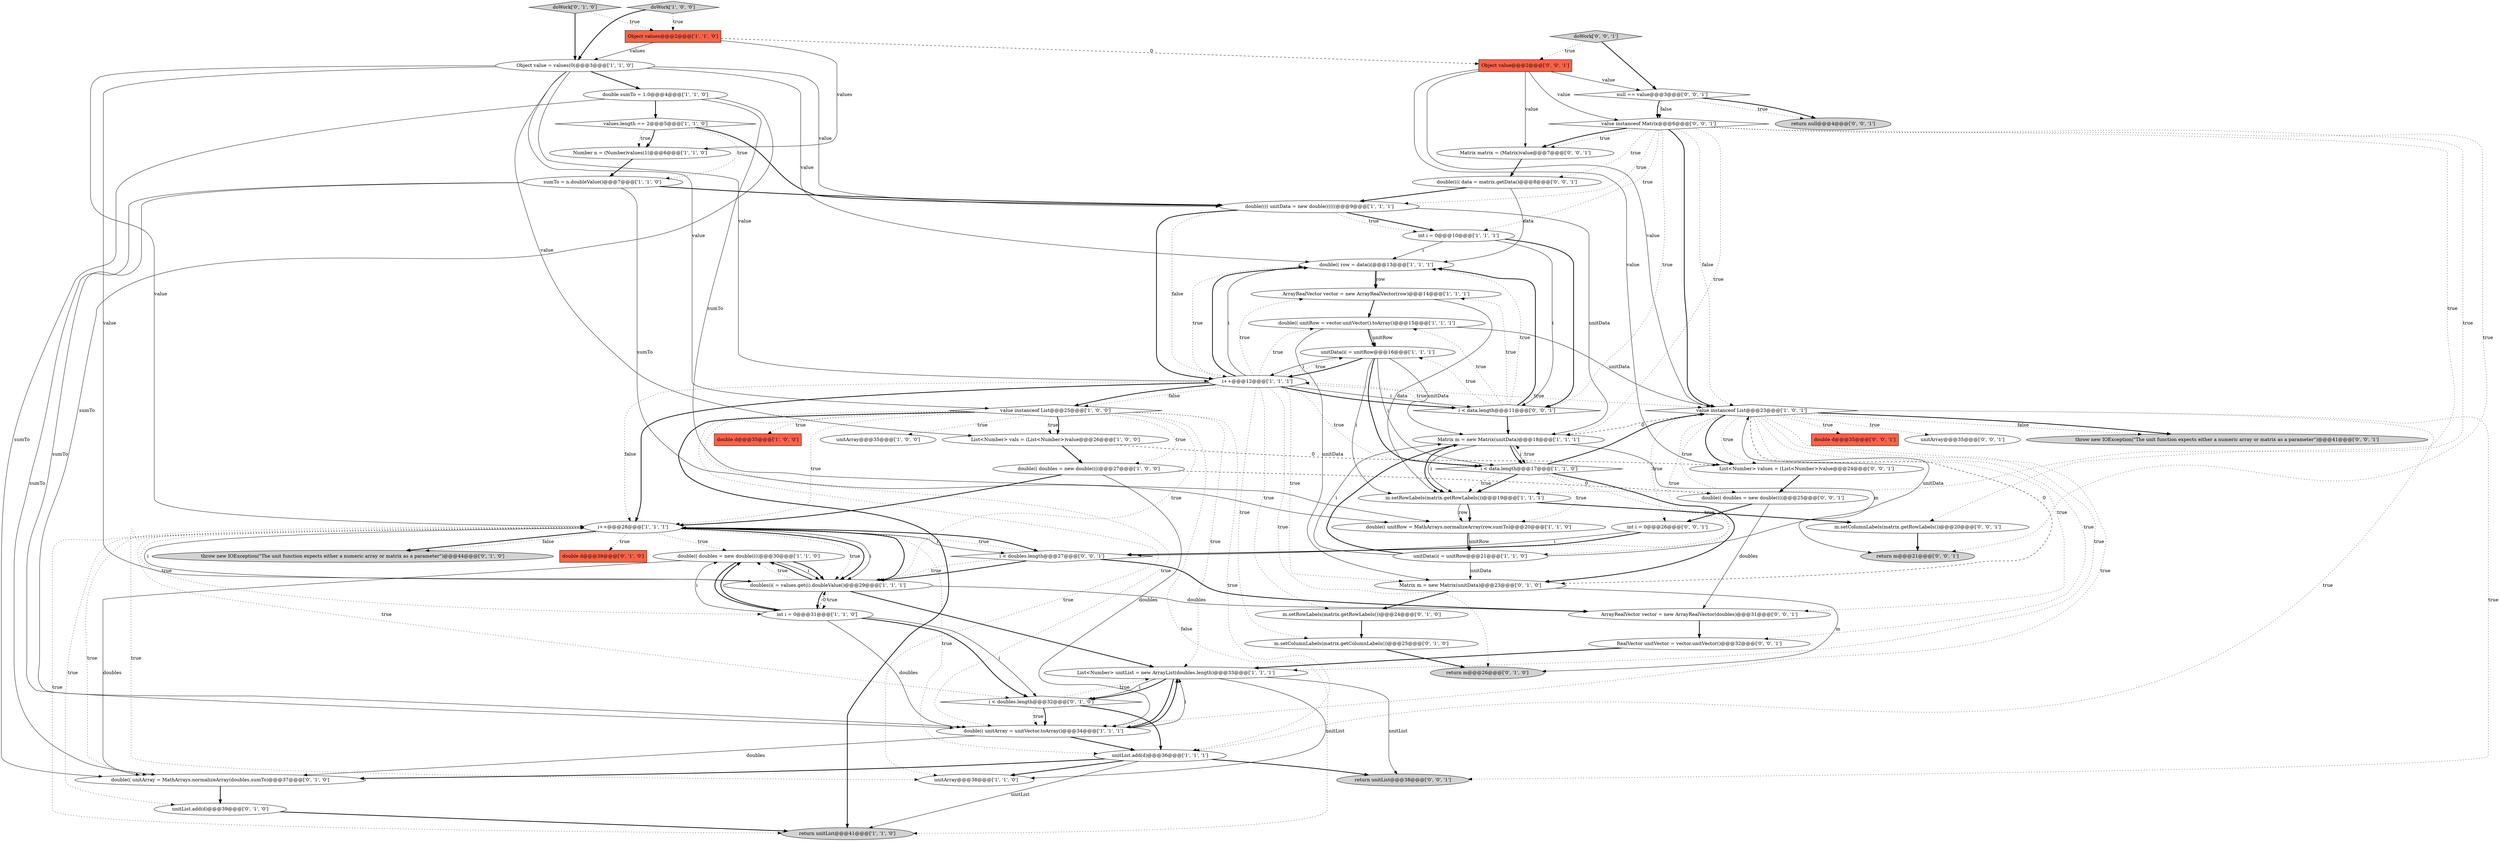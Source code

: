 digraph {
15 [style = filled, label = "i++@@@28@@@['1', '1', '1']", fillcolor = white, shape = ellipse image = "AAA0AAABBB1BBB"];
52 [style = filled, label = "null == value@@@3@@@['0', '0', '1']", fillcolor = white, shape = diamond image = "AAA0AAABBB3BBB"];
11 [style = filled, label = "sumTo = n.doubleValue()@@@7@@@['1', '1', '0']", fillcolor = white, shape = ellipse image = "AAA0AAABBB1BBB"];
24 [style = filled, label = "double(( doubles = new double((((@@@30@@@['1', '1', '0']", fillcolor = white, shape = ellipse image = "AAA0AAABBB1BBB"];
0 [style = filled, label = "double(( row = data(i(@@@13@@@['1', '1', '1']", fillcolor = white, shape = ellipse image = "AAA0AAABBB1BBB"];
8 [style = filled, label = "m.setRowLabels(matrix.getRowLabels())@@@19@@@['1', '1', '1']", fillcolor = white, shape = ellipse image = "AAA0AAABBB1BBB"];
23 [style = filled, label = "double(((( unitData = new double((((((@@@9@@@['1', '1', '1']", fillcolor = white, shape = ellipse image = "AAA0AAABBB1BBB"];
62 [style = filled, label = "Matrix matrix = (Matrix)value@@@7@@@['0', '0', '1']", fillcolor = white, shape = ellipse image = "AAA0AAABBB3BBB"];
5 [style = filled, label = "value instanceof List@@@23@@@['1', '0', '1']", fillcolor = white, shape = diamond image = "AAA0AAABBB1BBB"];
4 [style = filled, label = "value instanceof List@@@25@@@['1', '0', '0']", fillcolor = white, shape = diamond image = "AAA0AAABBB1BBB"];
37 [style = filled, label = "return m@@@26@@@['0', '1', '0']", fillcolor = lightgray, shape = ellipse image = "AAA1AAABBB2BBB"];
46 [style = filled, label = "RealVector unitVector = vector.unitVector()@@@32@@@['0', '0', '1']", fillcolor = white, shape = ellipse image = "AAA0AAABBB3BBB"];
28 [style = filled, label = "double d@@@35@@@['1', '0', '0']", fillcolor = tomato, shape = box image = "AAA0AAABBB1BBB"];
9 [style = filled, label = "values.length == 2@@@5@@@['1', '1', '0']", fillcolor = white, shape = diamond image = "AAA0AAABBB1BBB"];
51 [style = filled, label = "i < data.length@@@11@@@['0', '0', '1']", fillcolor = white, shape = diamond image = "AAA0AAABBB3BBB"];
41 [style = filled, label = "throw new IOException(\"The unit function expects either a numeric array or matrix as a parameter\")@@@44@@@['0', '1', '0']", fillcolor = lightgray, shape = ellipse image = "AAA0AAABBB2BBB"];
25 [style = filled, label = "ArrayRealVector vector = new ArrayRealVector(row)@@@14@@@['1', '1', '1']", fillcolor = white, shape = ellipse image = "AAA0AAABBB1BBB"];
31 [style = filled, label = "double(( doubles = new double((((@@@27@@@['1', '0', '0']", fillcolor = white, shape = ellipse image = "AAA0AAABBB1BBB"];
40 [style = filled, label = "doWork['0', '1', '0']", fillcolor = lightgray, shape = diamond image = "AAA0AAABBB2BBB"];
57 [style = filled, label = "int i = 0@@@26@@@['0', '0', '1']", fillcolor = white, shape = ellipse image = "AAA0AAABBB3BBB"];
26 [style = filled, label = "Object value = values(0(@@@3@@@['1', '1', '0']", fillcolor = white, shape = ellipse image = "AAA0AAABBB1BBB"];
39 [style = filled, label = "Matrix m = new Matrix(unitData)@@@23@@@['0', '1', '0']", fillcolor = white, shape = ellipse image = "AAA1AAABBB2BBB"];
16 [style = filled, label = "int i = 0@@@10@@@['1', '1', '1']", fillcolor = white, shape = ellipse image = "AAA0AAABBB1BBB"];
36 [style = filled, label = "m.setRowLabels(matrix.getRowLabels())@@@24@@@['0', '1', '0']", fillcolor = white, shape = ellipse image = "AAA1AAABBB2BBB"];
44 [style = filled, label = "double(((( data = matrix.getData()@@@8@@@['0', '0', '1']", fillcolor = white, shape = ellipse image = "AAA0AAABBB3BBB"];
48 [style = filled, label = "i < doubles.length@@@27@@@['0', '0', '1']", fillcolor = white, shape = diamond image = "AAA0AAABBB3BBB"];
59 [style = filled, label = "double(( doubles = new double((((@@@25@@@['0', '0', '1']", fillcolor = white, shape = ellipse image = "AAA0AAABBB3BBB"];
34 [style = filled, label = "m.setColumnLabels(matrix.getColumnLabels())@@@25@@@['0', '1', '0']", fillcolor = white, shape = ellipse image = "AAA1AAABBB2BBB"];
42 [style = filled, label = "i < doubles.length@@@32@@@['0', '1', '0']", fillcolor = white, shape = diamond image = "AAA0AAABBB2BBB"];
12 [style = filled, label = "i++@@@12@@@['1', '1', '1']", fillcolor = white, shape = ellipse image = "AAA0AAABBB1BBB"];
14 [style = filled, label = "unitData(i( = unitRow@@@16@@@['1', '1', '1']", fillcolor = white, shape = ellipse image = "AAA0AAABBB1BBB"];
22 [style = filled, label = "unitData(i( = unitRow@@@21@@@['1', '1', '0']", fillcolor = white, shape = ellipse image = "AAA0AAABBB1BBB"];
56 [style = filled, label = "ArrayRealVector vector = new ArrayRealVector(doubles)@@@31@@@['0', '0', '1']", fillcolor = white, shape = ellipse image = "AAA0AAABBB3BBB"];
49 [style = filled, label = "return unitList@@@38@@@['0', '0', '1']", fillcolor = lightgray, shape = ellipse image = "AAA0AAABBB3BBB"];
53 [style = filled, label = "double d@@@35@@@['0', '0', '1']", fillcolor = tomato, shape = box image = "AAA0AAABBB3BBB"];
33 [style = filled, label = "double sumTo = 1.0@@@4@@@['1', '1', '0']", fillcolor = white, shape = ellipse image = "AAA0AAABBB1BBB"];
60 [style = filled, label = "doWork['0', '0', '1']", fillcolor = lightgray, shape = diamond image = "AAA0AAABBB3BBB"];
18 [style = filled, label = "doubles(i( = values.get(i).doubleValue()@@@29@@@['1', '1', '1']", fillcolor = white, shape = ellipse image = "AAA0AAABBB1BBB"];
1 [style = filled, label = "double(( unitArray = unitVector.toArray()@@@34@@@['1', '1', '1']", fillcolor = white, shape = ellipse image = "AAA0AAABBB1BBB"];
63 [style = filled, label = "return m@@@21@@@['0', '0', '1']", fillcolor = lightgray, shape = ellipse image = "AAA0AAABBB3BBB"];
54 [style = filled, label = "List<Number> values = (List<Number>)value@@@24@@@['0', '0', '1']", fillcolor = white, shape = ellipse image = "AAA0AAABBB3BBB"];
58 [style = filled, label = "m.setColumnLabels(matrix.getRowLabels())@@@20@@@['0', '0', '1']", fillcolor = white, shape = ellipse image = "AAA0AAABBB3BBB"];
61 [style = filled, label = "value instanceof Matrix@@@6@@@['0', '0', '1']", fillcolor = white, shape = diamond image = "AAA0AAABBB3BBB"];
3 [style = filled, label = "unitArray@@@38@@@['1', '1', '0']", fillcolor = white, shape = ellipse image = "AAA0AAABBB1BBB"];
50 [style = filled, label = "return null@@@4@@@['0', '0', '1']", fillcolor = lightgray, shape = ellipse image = "AAA0AAABBB3BBB"];
47 [style = filled, label = "unitArray@@@35@@@['0', '0', '1']", fillcolor = white, shape = ellipse image = "AAA0AAABBB3BBB"];
21 [style = filled, label = "i < data.length@@@17@@@['1', '1', '0']", fillcolor = white, shape = diamond image = "AAA0AAABBB1BBB"];
20 [style = filled, label = "double(( unitRow = vector.unitVector().toArray()@@@15@@@['1', '1', '1']", fillcolor = white, shape = ellipse image = "AAA0AAABBB1BBB"];
10 [style = filled, label = "unitList.add(d)@@@36@@@['1', '1', '1']", fillcolor = white, shape = ellipse image = "AAA0AAABBB1BBB"];
27 [style = filled, label = "List<Number> vals = (List<Number>)value@@@26@@@['1', '0', '0']", fillcolor = white, shape = ellipse image = "AAA0AAABBB1BBB"];
29 [style = filled, label = "return unitList@@@41@@@['1', '1', '0']", fillcolor = lightgray, shape = ellipse image = "AAA0AAABBB1BBB"];
38 [style = filled, label = "double d@@@38@@@['0', '1', '0']", fillcolor = tomato, shape = box image = "AAA0AAABBB2BBB"];
19 [style = filled, label = "int i = 0@@@31@@@['1', '1', '0']", fillcolor = white, shape = ellipse image = "AAA0AAABBB1BBB"];
35 [style = filled, label = "double(( unitArray = MathArrays.normalizeArray(doubles,sumTo)@@@37@@@['0', '1', '0']", fillcolor = white, shape = ellipse image = "AAA0AAABBB2BBB"];
6 [style = filled, label = "List<Number> unitList = new ArrayList(doubles.length)@@@33@@@['1', '1', '1']", fillcolor = white, shape = ellipse image = "AAA0AAABBB1BBB"];
43 [style = filled, label = "unitList.add(d)@@@39@@@['0', '1', '0']", fillcolor = white, shape = ellipse image = "AAA0AAABBB2BBB"];
7 [style = filled, label = "Object values@@@2@@@['1', '1', '0']", fillcolor = tomato, shape = box image = "AAA0AAABBB1BBB"];
55 [style = filled, label = "throw new IOException(\"The unit function expects either a numeric array or matrix as a parameter\")@@@41@@@['0', '0', '1']", fillcolor = lightgray, shape = ellipse image = "AAA0AAABBB3BBB"];
2 [style = filled, label = "double(( unitRow = MathArrays.normalizeArray(row,sumTo)@@@20@@@['1', '1', '0']", fillcolor = white, shape = ellipse image = "AAA0AAABBB1BBB"];
30 [style = filled, label = "doWork['1', '0', '0']", fillcolor = lightgray, shape = diamond image = "AAA0AAABBB1BBB"];
32 [style = filled, label = "Matrix m = new Matrix(unitData)@@@18@@@['1', '1', '1']", fillcolor = white, shape = ellipse image = "AAA0AAABBB1BBB"];
17 [style = filled, label = "unitArray@@@35@@@['1', '0', '0']", fillcolor = white, shape = ellipse image = "AAA0AAABBB1BBB"];
13 [style = filled, label = "Number n = (Number)values(1(@@@6@@@['1', '1', '0']", fillcolor = white, shape = ellipse image = "AAA0AAABBB1BBB"];
45 [style = filled, label = "Object value@@@2@@@['0', '0', '1']", fillcolor = tomato, shape = box image = "AAA0AAABBB3BBB"];
12->25 [style = dotted, label="true"];
5->39 [style = dashed, label="0"];
15->38 [style = dotted, label="true"];
44->23 [style = bold, label=""];
61->51 [style = dotted, label="true"];
61->44 [style = dotted, label="true"];
42->1 [style = bold, label=""];
9->13 [style = dotted, label="true"];
15->18 [style = dotted, label="true"];
48->15 [style = dotted, label="true"];
21->22 [style = dotted, label="true"];
23->16 [style = bold, label=""];
12->15 [style = dotted, label="false"];
22->32 [style = solid, label="i"];
21->39 [style = bold, label=""];
10->49 [style = bold, label=""];
4->17 [style = dotted, label="true"];
0->25 [style = bold, label=""];
5->54 [style = bold, label=""];
57->48 [style = solid, label="i"];
5->54 [style = dotted, label="true"];
10->3 [style = bold, label=""];
12->5 [style = dotted, label="true"];
48->56 [style = bold, label=""];
13->11 [style = bold, label=""];
26->15 [style = solid, label="value"];
14->12 [style = solid, label="i"];
11->23 [style = bold, label=""];
4->27 [style = dotted, label="true"];
12->14 [style = dotted, label="true"];
18->24 [style = dotted, label="true"];
33->9 [style = bold, label=""];
61->16 [style = dotted, label="true"];
19->24 [style = solid, label="i"];
60->52 [style = bold, label=""];
26->27 [style = solid, label="value"];
33->35 [style = solid, label="sumTo"];
4->28 [style = dotted, label="true"];
5->48 [style = dotted, label="true"];
61->58 [style = dotted, label="true"];
42->10 [style = bold, label=""];
12->0 [style = bold, label=""];
15->19 [style = dotted, label="true"];
51->25 [style = dotted, label="true"];
30->26 [style = bold, label=""];
5->10 [style = dotted, label="true"];
52->61 [style = bold, label=""];
1->10 [style = bold, label=""];
10->29 [style = solid, label="unitList"];
61->62 [style = dotted, label="true"];
26->0 [style = solid, label="value"];
14->21 [style = bold, label=""];
6->42 [style = bold, label=""];
9->11 [style = dotted, label="true"];
61->32 [style = dotted, label="true"];
48->18 [style = dotted, label="true"];
26->18 [style = solid, label="value"];
5->57 [style = dotted, label="true"];
21->8 [style = bold, label=""];
6->49 [style = solid, label="unitList"];
6->3 [style = solid, label="unitList"];
43->29 [style = bold, label=""];
61->5 [style = bold, label=""];
21->2 [style = dotted, label="true"];
51->0 [style = dotted, label="true"];
48->18 [style = bold, label=""];
15->10 [style = dotted, label="true"];
20->14 [style = solid, label="unitRow"];
39->36 [style = bold, label=""];
61->5 [style = dotted, label="false"];
5->49 [style = dotted, label="true"];
8->2 [style = bold, label=""];
44->0 [style = solid, label="data"];
56->46 [style = bold, label=""];
26->4 [style = solid, label="value"];
25->8 [style = solid, label="data"];
12->21 [style = dotted, label="true"];
5->32 [style = dashed, label="0"];
59->56 [style = solid, label="doubles"];
15->41 [style = bold, label=""];
4->29 [style = dotted, label="false"];
19->18 [style = dashed, label="0"];
24->18 [style = solid, label="i"];
23->32 [style = solid, label="unitData"];
18->19 [style = dotted, label="true"];
7->45 [style = dashed, label="0"];
7->13 [style = solid, label="values"];
5->55 [style = dotted, label="false"];
42->6 [style = dotted, label="true"];
31->15 [style = bold, label=""];
5->59 [style = dotted, label="true"];
57->48 [style = bold, label=""];
26->12 [style = solid, label="value"];
19->42 [style = bold, label=""];
31->1 [style = solid, label="doubles"];
20->39 [style = solid, label="unitData"];
40->7 [style = dotted, label="true"];
5->53 [style = dotted, label="true"];
18->6 [style = bold, label=""];
14->21 [style = solid, label="i"];
51->14 [style = dotted, label="true"];
18->15 [style = bold, label=""];
16->0 [style = solid, label="i"];
33->1 [style = solid, label="sumTo"];
15->41 [style = dotted, label="false"];
4->3 [style = dotted, label="true"];
24->35 [style = solid, label="doubles"];
2->22 [style = solid, label="unitRow"];
15->18 [style = bold, label=""];
14->32 [style = solid, label="unitData"];
12->0 [style = solid, label="i"];
35->43 [style = bold, label=""];
12->34 [style = dotted, label="true"];
26->23 [style = solid, label="value"];
12->4 [style = bold, label=""];
4->27 [style = bold, label=""];
12->0 [style = dotted, label="true"];
15->43 [style = dotted, label="true"];
51->20 [style = dotted, label="true"];
61->62 [style = bold, label=""];
58->63 [style = bold, label=""];
4->18 [style = dotted, label="true"];
26->33 [style = bold, label=""];
12->51 [style = solid, label="i"];
14->12 [style = bold, label=""];
54->59 [style = bold, label=""];
15->35 [style = dotted, label="true"];
19->24 [style = bold, label=""];
4->1 [style = dotted, label="true"];
16->51 [style = solid, label="i"];
51->12 [style = dotted, label="true"];
19->1 [style = solid, label="doubles"];
32->63 [style = solid, label="m"];
16->51 [style = bold, label=""];
40->26 [style = bold, label=""];
42->1 [style = dotted, label="true"];
1->35 [style = solid, label="doubles"];
22->32 [style = bold, label=""];
45->5 [style = solid, label="value"];
12->4 [style = dotted, label="false"];
12->51 [style = bold, label=""];
15->48 [style = bold, label=""];
32->8 [style = solid, label="i"];
14->8 [style = solid, label="i"];
23->12 [style = bold, label=""];
32->8 [style = bold, label=""];
11->35 [style = solid, label="sumTo"];
20->5 [style = solid, label="unitData"];
15->42 [style = dotted, label="true"];
30->7 [style = dotted, label="true"];
21->8 [style = dotted, label="true"];
33->2 [style = solid, label="sumTo"];
24->19 [style = bold, label=""];
45->62 [style = solid, label="value"];
8->58 [style = bold, label=""];
15->18 [style = solid, label="i"];
21->32 [style = dotted, label="true"];
39->37 [style = solid, label="m"];
5->46 [style = dotted, label="true"];
1->6 [style = solid, label="i"];
6->1 [style = bold, label=""];
23->16 [style = dotted, label="true"];
27->31 [style = bold, label=""];
15->24 [style = dotted, label="true"];
59->57 [style = bold, label=""];
12->36 [style = dotted, label="true"];
27->54 [style = dashed, label="0"];
12->39 [style = dotted, label="true"];
61->8 [style = dotted, label="true"];
18->56 [style = solid, label="doubles"];
60->45 [style = dotted, label="true"];
5->56 [style = dotted, label="true"];
51->32 [style = bold, label=""];
23->12 [style = dotted, label="false"];
32->21 [style = solid, label="i"];
24->18 [style = bold, label=""];
52->50 [style = dotted, label="true"];
10->35 [style = bold, label=""];
18->24 [style = bold, label=""];
25->20 [style = bold, label=""];
12->15 [style = bold, label=""];
0->25 [style = solid, label="row"];
18->15 [style = solid, label="i"];
4->10 [style = dotted, label="true"];
9->13 [style = bold, label=""];
31->59 [style = dashed, label="0"];
62->44 [style = bold, label=""];
4->31 [style = dotted, label="true"];
11->1 [style = solid, label="sumTo"];
52->50 [style = bold, label=""];
51->0 [style = bold, label=""];
1->6 [style = bold, label=""];
12->20 [style = dotted, label="true"];
7->26 [style = solid, label="values"];
8->2 [style = solid, label="row"];
32->21 [style = bold, label=""];
6->42 [style = solid, label="i"];
5->6 [style = dotted, label="true"];
4->15 [style = dotted, label="true"];
5->47 [style = dotted, label="true"];
18->19 [style = bold, label=""];
61->63 [style = dotted, label="true"];
36->34 [style = bold, label=""];
45->54 [style = solid, label="value"];
2->22 [style = bold, label=""];
21->5 [style = bold, label=""];
12->37 [style = dotted, label="true"];
45->52 [style = solid, label="value"];
15->48 [style = solid, label="i"];
11->2 [style = solid, label="sumTo"];
9->23 [style = bold, label=""];
46->6 [style = bold, label=""];
5->1 [style = dotted, label="true"];
15->29 [style = dotted, label="true"];
5->55 [style = bold, label=""];
4->29 [style = bold, label=""];
20->14 [style = bold, label=""];
4->6 [style = dotted, label="true"];
19->42 [style = solid, label="i"];
45->61 [style = solid, label="value"];
61->23 [style = dotted, label="true"];
34->37 [style = bold, label=""];
52->61 [style = dotted, label="false"];
22->5 [style = solid, label="unitData"];
22->39 [style = solid, label="unitData"];
15->3 [style = dotted, label="true"];
}
